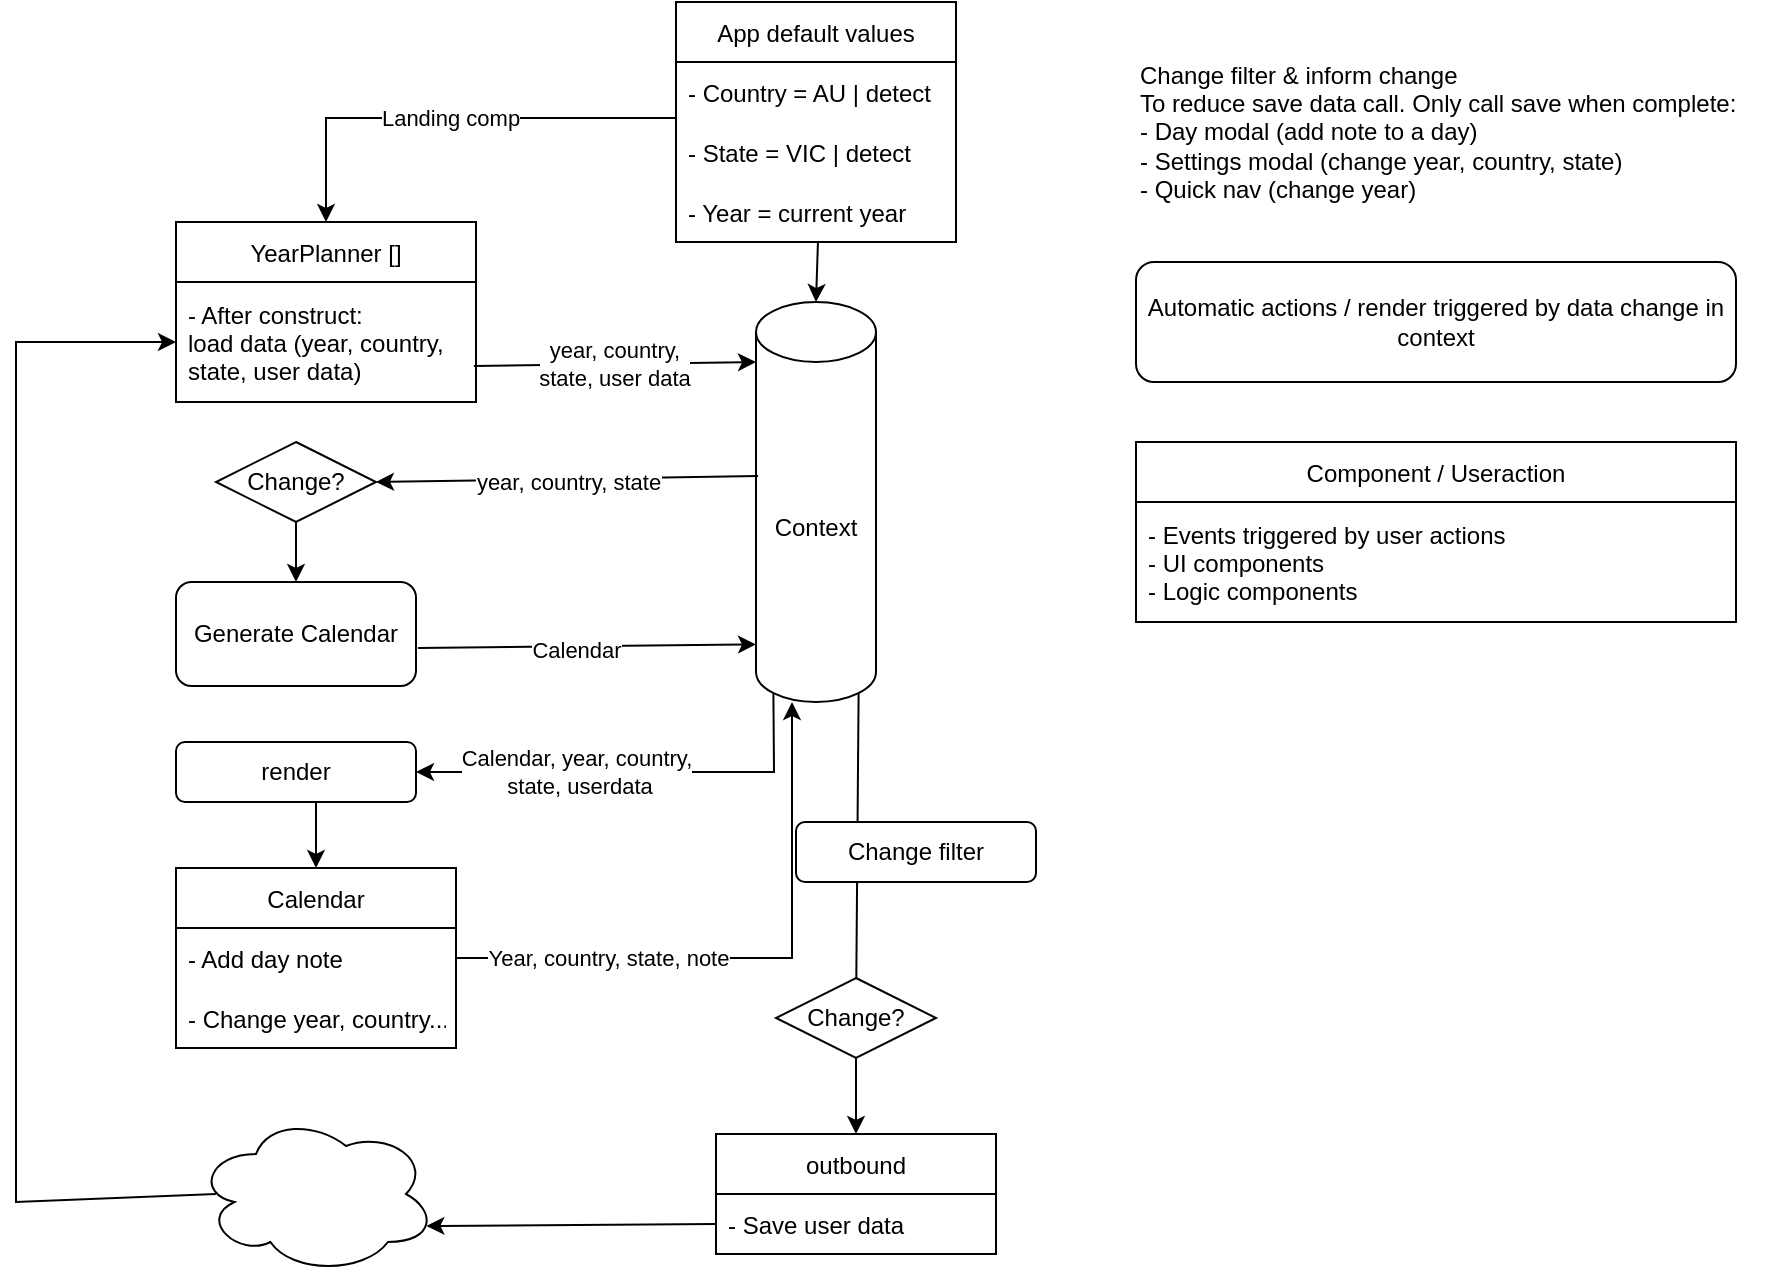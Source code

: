 <mxfile version="16.5.1" type="device"><diagram id="rdL7J1XUHnz8cnLmWGTr" name="Page-1"><mxGraphModel dx="1332" dy="983" grid="1" gridSize="10" guides="1" tooltips="1" connect="1" arrows="1" fold="1" page="1" pageScale="1" pageWidth="1169" pageHeight="827" math="0" shadow="0"><root><mxCell id="0"/><mxCell id="1" parent="0"/><mxCell id="t5PYHQwKNwOJW0Lua89z-2" value="" style="endArrow=classic;html=1;rounded=0;entryX=0.5;entryY=0;entryDx=0;entryDy=0;exitX=0.507;exitY=1;exitDx=0;exitDy=0;exitPerimeter=0;entryPerimeter=0;" parent="1" source="t5PYHQwKNwOJW0Lua89z-7" edge="1"><mxGeometry width="50" height="50" relative="1" as="geometry"><mxPoint x="439.5" y="180" as="sourcePoint"/><mxPoint x="480" y="210" as="targetPoint"/></mxGeometry></mxCell><mxCell id="t5PYHQwKNwOJW0Lua89z-4" value="App default values" style="swimlane;fontStyle=0;childLayout=stackLayout;horizontal=1;startSize=30;horizontalStack=0;resizeParent=1;resizeParentMax=0;resizeLast=0;collapsible=1;marginBottom=0;" parent="1" vertex="1"><mxGeometry x="410" y="60" width="140" height="120" as="geometry"/></mxCell><mxCell id="t5PYHQwKNwOJW0Lua89z-5" value="- Country = AU | detect" style="text;strokeColor=none;fillColor=none;align=left;verticalAlign=middle;spacingLeft=4;spacingRight=4;overflow=hidden;points=[[0,0.5],[1,0.5]];portConstraint=eastwest;rotatable=0;" parent="t5PYHQwKNwOJW0Lua89z-4" vertex="1"><mxGeometry y="30" width="140" height="30" as="geometry"/></mxCell><mxCell id="t5PYHQwKNwOJW0Lua89z-6" value="- State = VIC | detect" style="text;strokeColor=none;fillColor=none;align=left;verticalAlign=middle;spacingLeft=4;spacingRight=4;overflow=hidden;points=[[0,0.5],[1,0.5]];portConstraint=eastwest;rotatable=0;" parent="t5PYHQwKNwOJW0Lua89z-4" vertex="1"><mxGeometry y="60" width="140" height="30" as="geometry"/></mxCell><mxCell id="t5PYHQwKNwOJW0Lua89z-7" value="- Year = current year" style="text;strokeColor=none;fillColor=none;align=left;verticalAlign=middle;spacingLeft=4;spacingRight=4;overflow=hidden;points=[[0,0.5],[1,0.5]];portConstraint=eastwest;rotatable=0;" parent="t5PYHQwKNwOJW0Lua89z-4" vertex="1"><mxGeometry y="90" width="140" height="30" as="geometry"/></mxCell><mxCell id="t5PYHQwKNwOJW0Lua89z-9" value="YearPlanner []" style="swimlane;fontStyle=0;childLayout=stackLayout;horizontal=1;startSize=30;horizontalStack=0;resizeParent=1;resizeParentMax=0;resizeLast=0;collapsible=1;marginBottom=0;" parent="1" vertex="1"><mxGeometry x="160" y="170" width="150" height="90" as="geometry"/></mxCell><mxCell id="t5PYHQwKNwOJW0Lua89z-10" value="- After construct: &#10;load data (year, country, &#10;state, user data)" style="text;strokeColor=none;fillColor=none;align=left;verticalAlign=middle;spacingLeft=4;spacingRight=4;overflow=hidden;points=[[0,0.5],[1,0.5]];portConstraint=eastwest;rotatable=0;" parent="t5PYHQwKNwOJW0Lua89z-9" vertex="1"><mxGeometry y="30" width="150" height="60" as="geometry"/></mxCell><mxCell id="t5PYHQwKNwOJW0Lua89z-15" value="" style="endArrow=classic;html=1;rounded=0;entryX=0.96;entryY=0.7;entryDx=0;entryDy=0;exitX=0;exitY=0.5;exitDx=0;exitDy=0;entryPerimeter=0;" parent="1" source="t5PYHQwKNwOJW0Lua89z-17" target="t5PYHQwKNwOJW0Lua89z-36" edge="1"><mxGeometry width="50" height="50" relative="1" as="geometry"><mxPoint x="229.5" y="716" as="sourcePoint"/><mxPoint x="229.5" y="746" as="targetPoint"/></mxGeometry></mxCell><mxCell id="t5PYHQwKNwOJW0Lua89z-16" value="outbound" style="swimlane;fontStyle=0;childLayout=stackLayout;horizontal=1;startSize=30;horizontalStack=0;resizeParent=1;resizeParentMax=0;resizeLast=0;collapsible=1;marginBottom=0;" parent="1" vertex="1"><mxGeometry x="430" y="626" width="140" height="60" as="geometry"/></mxCell><mxCell id="t5PYHQwKNwOJW0Lua89z-17" value="- Save user data" style="text;strokeColor=none;fillColor=none;align=left;verticalAlign=middle;spacingLeft=4;spacingRight=4;overflow=hidden;points=[[0,0.5],[1,0.5]];portConstraint=eastwest;rotatable=0;" parent="t5PYHQwKNwOJW0Lua89z-16" vertex="1"><mxGeometry y="30" width="140" height="30" as="geometry"/></mxCell><mxCell id="t5PYHQwKNwOJW0Lua89z-22" value="Calendar" style="swimlane;fontStyle=0;childLayout=stackLayout;horizontal=1;startSize=30;horizontalStack=0;resizeParent=1;resizeParentMax=0;resizeLast=0;collapsible=1;marginBottom=0;" parent="1" vertex="1"><mxGeometry x="160" y="493" width="140" height="90" as="geometry"><mxRectangle x="160" y="390" width="80" height="30" as="alternateBounds"/></mxGeometry></mxCell><mxCell id="t5PYHQwKNwOJW0Lua89z-25" value="- Add day note" style="text;strokeColor=none;fillColor=none;align=left;verticalAlign=middle;spacingLeft=4;spacingRight=4;overflow=hidden;points=[[0,0.5],[1,0.5]];portConstraint=eastwest;rotatable=0;" parent="t5PYHQwKNwOJW0Lua89z-22" vertex="1"><mxGeometry y="30" width="140" height="30" as="geometry"/></mxCell><mxCell id="t5PYHQwKNwOJW0Lua89z-30" value="- Change year, country..." style="text;strokeColor=none;fillColor=none;align=left;verticalAlign=middle;spacingLeft=4;spacingRight=4;overflow=hidden;points=[[0,0.5],[1,0.5]];portConstraint=eastwest;rotatable=0;" parent="t5PYHQwKNwOJW0Lua89z-22" vertex="1"><mxGeometry y="60" width="140" height="30" as="geometry"/></mxCell><mxCell id="t5PYHQwKNwOJW0Lua89z-27" value="" style="endArrow=classic;html=1;rounded=0;exitX=1;exitY=0.5;exitDx=0;exitDy=0;entryX=0.3;entryY=1;entryDx=0;entryDy=0;entryPerimeter=0;" parent="1" source="t5PYHQwKNwOJW0Lua89z-25" target="t5PYHQwKNwOJW0Lua89z-35" edge="1"><mxGeometry width="50" height="50" relative="1" as="geometry"><mxPoint x="220.98" y="650" as="sourcePoint"/><mxPoint x="418.7" y="365.65" as="targetPoint"/><Array as="points"><mxPoint x="468" y="538"/></Array></mxGeometry></mxCell><mxCell id="t5PYHQwKNwOJW0Lua89z-58" value="Year, country, state, note" style="edgeLabel;html=1;align=center;verticalAlign=middle;resizable=0;points=[];" parent="t5PYHQwKNwOJW0Lua89z-27" vertex="1" connectable="0"><mxGeometry x="-0.703" y="2" relative="1" as="geometry"><mxPoint x="32" y="2" as="offset"/></mxGeometry></mxCell><mxCell id="t5PYHQwKNwOJW0Lua89z-31" value="Generate Calendar" style="rounded=1;whiteSpace=wrap;html=1;movable=1;resizable=1;rotatable=1;deletable=1;editable=1;connectable=1;" parent="1" vertex="1"><mxGeometry x="160" y="350" width="120" height="52.01" as="geometry"/></mxCell><mxCell id="t5PYHQwKNwOJW0Lua89z-35" value="Context" style="shape=cylinder3;whiteSpace=wrap;html=1;boundedLbl=1;backgroundOutline=1;size=15;" parent="1" vertex="1"><mxGeometry x="450" y="210" width="60" height="200" as="geometry"/></mxCell><mxCell id="t5PYHQwKNwOJW0Lua89z-36" value="" style="ellipse;shape=cloud;whiteSpace=wrap;html=1;" parent="1" vertex="1"><mxGeometry x="170" y="616" width="120" height="80" as="geometry"/></mxCell><mxCell id="t5PYHQwKNwOJW0Lua89z-37" value="" style="endArrow=classic;html=1;rounded=0;exitX=0.083;exitY=0.5;exitDx=0;exitDy=0;exitPerimeter=0;entryX=0;entryY=0.5;entryDx=0;entryDy=0;" parent="1" source="t5PYHQwKNwOJW0Lua89z-36" target="t5PYHQwKNwOJW0Lua89z-10" edge="1"><mxGeometry width="50" height="50" relative="1" as="geometry"><mxPoint x="560" y="550" as="sourcePoint"/><mxPoint x="80" y="100" as="targetPoint"/><Array as="points"><mxPoint x="80" y="660"/><mxPoint x="80" y="230"/></Array></mxGeometry></mxCell><mxCell id="t5PYHQwKNwOJW0Lua89z-38" value="year, country, &lt;br&gt;state, user data" style="endArrow=classic;html=1;rounded=0;exitX=0.993;exitY=0.7;exitDx=0;exitDy=0;entryX=0;entryY=0.15;entryDx=0;entryDy=0;entryPerimeter=0;exitPerimeter=0;" parent="1" source="t5PYHQwKNwOJW0Lua89z-10" target="t5PYHQwKNwOJW0Lua89z-35" edge="1"><mxGeometry width="50" height="50" relative="1" as="geometry"><mxPoint x="560" y="550" as="sourcePoint"/><mxPoint x="460" y="450" as="targetPoint"/><Array as="points"/></mxGeometry></mxCell><mxCell id="t5PYHQwKNwOJW0Lua89z-39" value="" style="endArrow=classic;html=1;rounded=0;exitX=1.008;exitY=0.634;exitDx=0;exitDy=0;exitPerimeter=0;entryX=0;entryY=0.856;entryDx=0;entryDy=0;entryPerimeter=0;" parent="1" source="t5PYHQwKNwOJW0Lua89z-31" target="t5PYHQwKNwOJW0Lua89z-35" edge="1"><mxGeometry width="50" height="50" relative="1" as="geometry"><mxPoint x="280" y="353" as="sourcePoint"/><mxPoint x="410" y="353" as="targetPoint"/><Array as="points"/></mxGeometry></mxCell><mxCell id="t5PYHQwKNwOJW0Lua89z-52" value="Calendar" style="edgeLabel;html=1;align=center;verticalAlign=middle;resizable=0;points=[];" parent="t5PYHQwKNwOJW0Lua89z-39" vertex="1" connectable="0"><mxGeometry x="-0.067" y="-2" relative="1" as="geometry"><mxPoint as="offset"/></mxGeometry></mxCell><mxCell id="t5PYHQwKNwOJW0Lua89z-40" value="" style="endArrow=classic;html=1;rounded=0;exitX=0.5;exitY=1;exitDx=0;exitDy=0;exitPerimeter=0;startArrow=none;entryX=0.5;entryY=0;entryDx=0;entryDy=0;" parent="1" source="t5PYHQwKNwOJW0Lua89z-44" target="t5PYHQwKNwOJW0Lua89z-16" edge="1"><mxGeometry width="50" height="50" relative="1" as="geometry"><mxPoint x="470" y="486" as="sourcePoint"/><mxPoint x="470" y="626" as="targetPoint"/></mxGeometry></mxCell><mxCell id="t5PYHQwKNwOJW0Lua89z-44" value="Change?" style="rhombus;whiteSpace=wrap;html=1;" parent="1" vertex="1"><mxGeometry x="460" y="548" width="80" height="40" as="geometry"/></mxCell><mxCell id="t5PYHQwKNwOJW0Lua89z-45" value="" style="endArrow=none;html=1;rounded=0;exitX=0.855;exitY=1;exitDx=0;exitDy=-4.35;exitPerimeter=0;" parent="1" source="t5PYHQwKNwOJW0Lua89z-35" target="t5PYHQwKNwOJW0Lua89z-44" edge="1"><mxGeometry width="50" height="50" relative="1" as="geometry"><mxPoint x="480" y="410" as="sourcePoint"/><mxPoint x="440" y="710" as="targetPoint"/></mxGeometry></mxCell><mxCell id="t5PYHQwKNwOJW0Lua89z-48" value="Change filter &amp;amp; inform change &lt;br&gt;To reduce save data call. Only call save when complete:&lt;br&gt;- Day modal (add note to a day)&lt;br&gt;- Settings modal (change year, country, state)&lt;br&gt;- Quick nav (change year)" style="text;html=1;strokeColor=none;fillColor=none;align=left;verticalAlign=middle;whiteSpace=wrap;rounded=0;" parent="1" vertex="1"><mxGeometry x="640" y="80" width="320" height="90" as="geometry"/></mxCell><mxCell id="t5PYHQwKNwOJW0Lua89z-53" value="Change?" style="rhombus;whiteSpace=wrap;html=1;" parent="1" vertex="1"><mxGeometry x="180" y="280" width="80" height="40" as="geometry"/></mxCell><mxCell id="t5PYHQwKNwOJW0Lua89z-54" value="" style="endArrow=classic;html=1;rounded=0;entryX=1;entryY=0.5;entryDx=0;entryDy=0;exitX=0.017;exitY=0.435;exitDx=0;exitDy=0;exitPerimeter=0;" parent="1" source="t5PYHQwKNwOJW0Lua89z-35" target="t5PYHQwKNwOJW0Lua89z-53" edge="1"><mxGeometry width="50" height="50" relative="1" as="geometry"><mxPoint x="560" y="450" as="sourcePoint"/><mxPoint x="610" y="400" as="targetPoint"/></mxGeometry></mxCell><mxCell id="t5PYHQwKNwOJW0Lua89z-55" value="year, country, state" style="edgeLabel;html=1;align=center;verticalAlign=middle;resizable=0;points=[];" parent="t5PYHQwKNwOJW0Lua89z-54" vertex="1" connectable="0"><mxGeometry x="0.215" y="1" relative="1" as="geometry"><mxPoint x="21" as="offset"/></mxGeometry></mxCell><mxCell id="t5PYHQwKNwOJW0Lua89z-56" value="" style="endArrow=classic;html=1;rounded=0;entryX=0.5;entryY=0;entryDx=0;entryDy=0;exitX=0.5;exitY=1;exitDx=0;exitDy=0;" parent="1" source="t5PYHQwKNwOJW0Lua89z-53" target="t5PYHQwKNwOJW0Lua89z-31" edge="1"><mxGeometry width="50" height="50" relative="1" as="geometry"><mxPoint x="449.5" y="210" as="sourcePoint"/><mxPoint x="449.5" y="240" as="targetPoint"/></mxGeometry></mxCell><mxCell id="t5PYHQwKNwOJW0Lua89z-59" value="" style="endArrow=classic;html=1;rounded=0;exitX=0.145;exitY=1;exitDx=0;exitDy=-4.35;exitPerimeter=0;entryX=1;entryY=0.5;entryDx=0;entryDy=0;" parent="1" source="t5PYHQwKNwOJW0Lua89z-35" target="t5PYHQwKNwOJW0Lua89z-60" edge="1"><mxGeometry width="50" height="50" relative="1" as="geometry"><mxPoint x="560" y="440" as="sourcePoint"/><mxPoint x="290" y="450" as="targetPoint"/><Array as="points"><mxPoint x="459" y="445"/></Array></mxGeometry></mxCell><mxCell id="t5PYHQwKNwOJW0Lua89z-61" value="Calendar, year, country,&lt;br&gt;&amp;nbsp;state, userdata" style="edgeLabel;html=1;align=center;verticalAlign=middle;resizable=0;points=[];" parent="t5PYHQwKNwOJW0Lua89z-59" vertex="1" connectable="0"><mxGeometry x="0.734" relative="1" as="geometry"><mxPoint x="51" as="offset"/></mxGeometry></mxCell><mxCell id="t5PYHQwKNwOJW0Lua89z-60" value="render" style="rounded=1;whiteSpace=wrap;html=1;" parent="1" vertex="1"><mxGeometry x="160" y="430" width="120" height="30" as="geometry"/></mxCell><mxCell id="t5PYHQwKNwOJW0Lua89z-62" value="" style="endArrow=classic;html=1;rounded=0;entryX=0.5;entryY=0;entryDx=0;entryDy=0;" parent="1" target="t5PYHQwKNwOJW0Lua89z-22" edge="1"><mxGeometry width="50" height="50" relative="1" as="geometry"><mxPoint x="230" y="460" as="sourcePoint"/><mxPoint x="230" y="360" as="targetPoint"/></mxGeometry></mxCell><mxCell id="t5PYHQwKNwOJW0Lua89z-63" value="Automatic actions / render triggered by data change in context" style="rounded=1;whiteSpace=wrap;html=1;" parent="1" vertex="1"><mxGeometry x="640" y="190" width="300" height="60" as="geometry"/></mxCell><mxCell id="t5PYHQwKNwOJW0Lua89z-64" value="Component / Useraction" style="swimlane;fontStyle=0;childLayout=stackLayout;horizontal=1;startSize=30;horizontalStack=0;resizeParent=1;resizeParentMax=0;resizeLast=0;collapsible=1;marginBottom=0;" parent="1" vertex="1"><mxGeometry x="640" y="280" width="300" height="90" as="geometry"/></mxCell><mxCell id="t5PYHQwKNwOJW0Lua89z-65" value="- Events triggered by user actions&#10;- UI components&#10;- Logic components" style="text;strokeColor=none;fillColor=none;align=left;verticalAlign=middle;spacingLeft=4;spacingRight=4;overflow=hidden;points=[[0,0.5],[1,0.5]];portConstraint=eastwest;rotatable=0;" parent="t5PYHQwKNwOJW0Lua89z-64" vertex="1"><mxGeometry y="30" width="300" height="60" as="geometry"/></mxCell><mxCell id="t5PYHQwKNwOJW0Lua89z-66" value="Change filter" style="rounded=1;whiteSpace=wrap;html=1;" parent="1" vertex="1"><mxGeometry x="470" y="470" width="120" height="30" as="geometry"/></mxCell><mxCell id="t5PYHQwKNwOJW0Lua89z-67" value="Landing comp" style="endArrow=classic;html=1;rounded=0;entryX=0.5;entryY=0;entryDx=0;entryDy=0;" parent="1" target="t5PYHQwKNwOJW0Lua89z-9" edge="1"><mxGeometry width="50" height="50" relative="1" as="geometry"><mxPoint x="410" y="118" as="sourcePoint"/><mxPoint x="610" y="360" as="targetPoint"/><Array as="points"><mxPoint x="235" y="118"/></Array></mxGeometry></mxCell></root></mxGraphModel></diagram></mxfile>